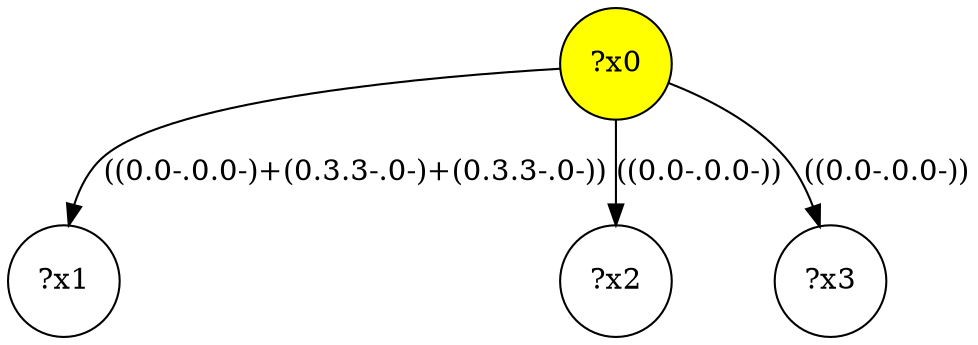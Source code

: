digraph g {
	x0 [fillcolor="yellow", style="filled," shape=circle, label="?x0"];
	x1 [shape=circle, label="?x1"];
	x0 -> x1 [label="((0.0-.0.0-)+(0.3.3-.0-)+(0.3.3-.0-))"];
	x2 [shape=circle, label="?x2"];
	x0 -> x2 [label="((0.0-.0.0-))"];
	x3 [shape=circle, label="?x3"];
	x0 -> x3 [label="((0.0-.0.0-))"];
}
